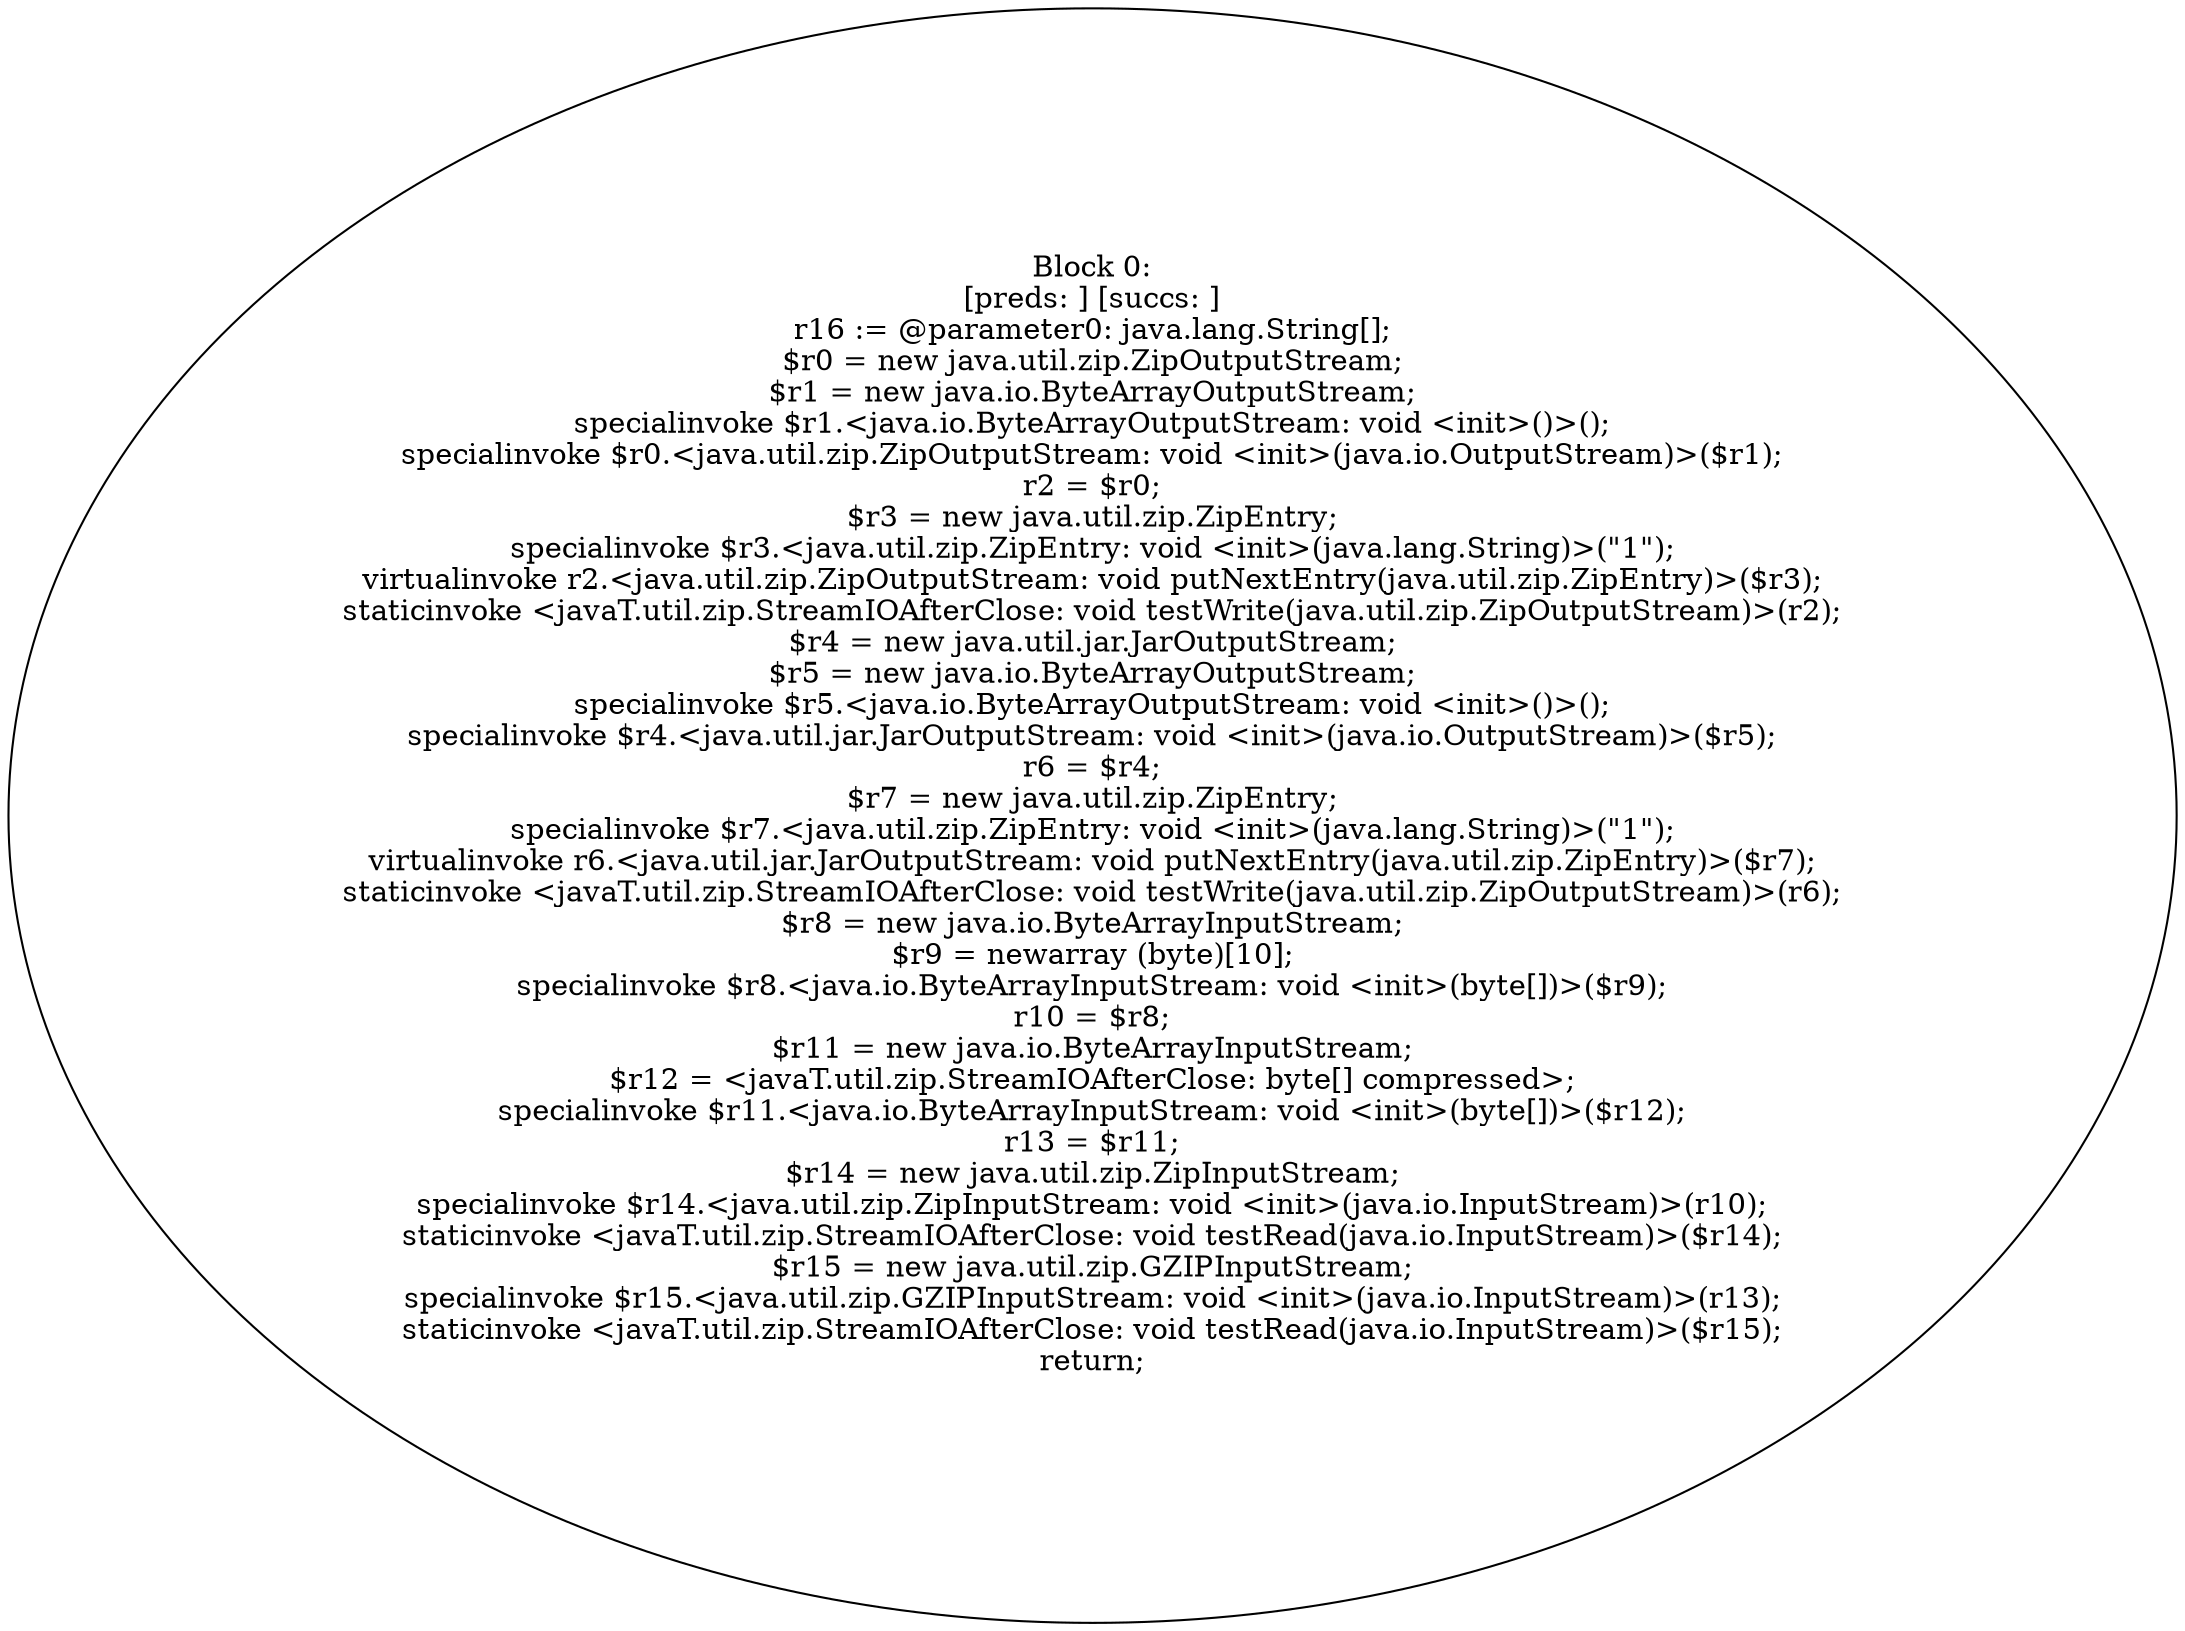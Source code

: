 digraph "unitGraph" {
    "Block 0:
[preds: ] [succs: ]
r16 := @parameter0: java.lang.String[];
$r0 = new java.util.zip.ZipOutputStream;
$r1 = new java.io.ByteArrayOutputStream;
specialinvoke $r1.<java.io.ByteArrayOutputStream: void <init>()>();
specialinvoke $r0.<java.util.zip.ZipOutputStream: void <init>(java.io.OutputStream)>($r1);
r2 = $r0;
$r3 = new java.util.zip.ZipEntry;
specialinvoke $r3.<java.util.zip.ZipEntry: void <init>(java.lang.String)>(\"1\");
virtualinvoke r2.<java.util.zip.ZipOutputStream: void putNextEntry(java.util.zip.ZipEntry)>($r3);
staticinvoke <javaT.util.zip.StreamIOAfterClose: void testWrite(java.util.zip.ZipOutputStream)>(r2);
$r4 = new java.util.jar.JarOutputStream;
$r5 = new java.io.ByteArrayOutputStream;
specialinvoke $r5.<java.io.ByteArrayOutputStream: void <init>()>();
specialinvoke $r4.<java.util.jar.JarOutputStream: void <init>(java.io.OutputStream)>($r5);
r6 = $r4;
$r7 = new java.util.zip.ZipEntry;
specialinvoke $r7.<java.util.zip.ZipEntry: void <init>(java.lang.String)>(\"1\");
virtualinvoke r6.<java.util.jar.JarOutputStream: void putNextEntry(java.util.zip.ZipEntry)>($r7);
staticinvoke <javaT.util.zip.StreamIOAfterClose: void testWrite(java.util.zip.ZipOutputStream)>(r6);
$r8 = new java.io.ByteArrayInputStream;
$r9 = newarray (byte)[10];
specialinvoke $r8.<java.io.ByteArrayInputStream: void <init>(byte[])>($r9);
r10 = $r8;
$r11 = new java.io.ByteArrayInputStream;
$r12 = <javaT.util.zip.StreamIOAfterClose: byte[] compressed>;
specialinvoke $r11.<java.io.ByteArrayInputStream: void <init>(byte[])>($r12);
r13 = $r11;
$r14 = new java.util.zip.ZipInputStream;
specialinvoke $r14.<java.util.zip.ZipInputStream: void <init>(java.io.InputStream)>(r10);
staticinvoke <javaT.util.zip.StreamIOAfterClose: void testRead(java.io.InputStream)>($r14);
$r15 = new java.util.zip.GZIPInputStream;
specialinvoke $r15.<java.util.zip.GZIPInputStream: void <init>(java.io.InputStream)>(r13);
staticinvoke <javaT.util.zip.StreamIOAfterClose: void testRead(java.io.InputStream)>($r15);
return;
"
}
